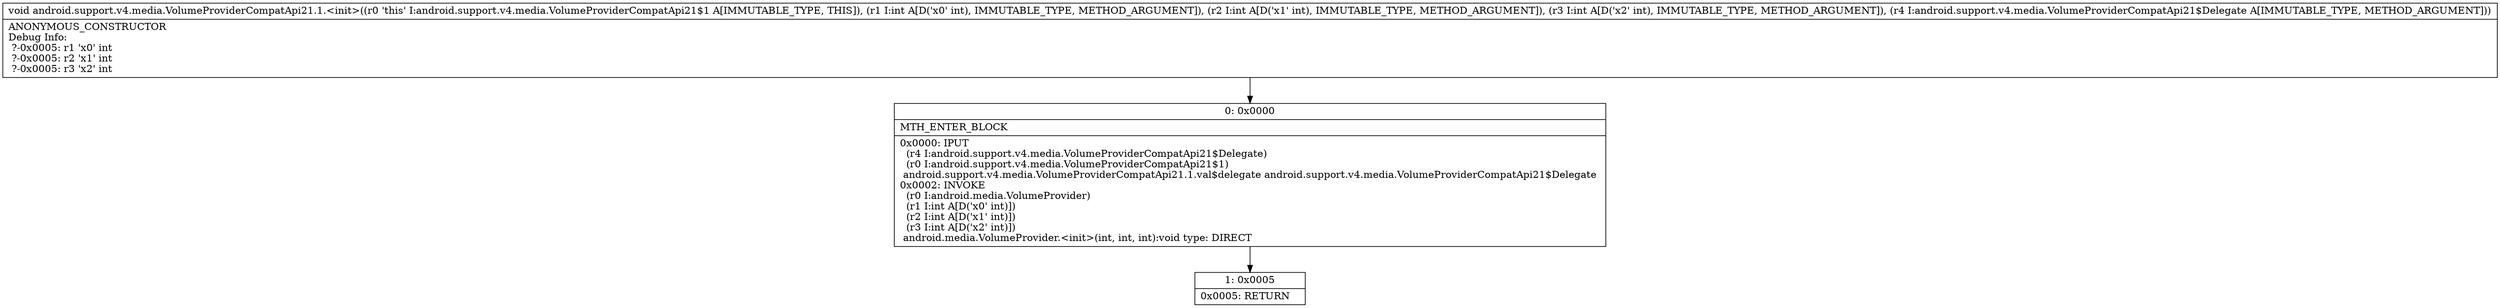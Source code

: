 digraph "CFG forandroid.support.v4.media.VolumeProviderCompatApi21.1.\<init\>(IIILandroid\/support\/v4\/media\/VolumeProviderCompatApi21$Delegate;)V" {
Node_0 [shape=record,label="{0\:\ 0x0000|MTH_ENTER_BLOCK\l|0x0000: IPUT  \l  (r4 I:android.support.v4.media.VolumeProviderCompatApi21$Delegate)\l  (r0 I:android.support.v4.media.VolumeProviderCompatApi21$1)\l android.support.v4.media.VolumeProviderCompatApi21.1.val$delegate android.support.v4.media.VolumeProviderCompatApi21$Delegate \l0x0002: INVOKE  \l  (r0 I:android.media.VolumeProvider)\l  (r1 I:int A[D('x0' int)])\l  (r2 I:int A[D('x1' int)])\l  (r3 I:int A[D('x2' int)])\l android.media.VolumeProvider.\<init\>(int, int, int):void type: DIRECT \l}"];
Node_1 [shape=record,label="{1\:\ 0x0005|0x0005: RETURN   \l}"];
MethodNode[shape=record,label="{void android.support.v4.media.VolumeProviderCompatApi21.1.\<init\>((r0 'this' I:android.support.v4.media.VolumeProviderCompatApi21$1 A[IMMUTABLE_TYPE, THIS]), (r1 I:int A[D('x0' int), IMMUTABLE_TYPE, METHOD_ARGUMENT]), (r2 I:int A[D('x1' int), IMMUTABLE_TYPE, METHOD_ARGUMENT]), (r3 I:int A[D('x2' int), IMMUTABLE_TYPE, METHOD_ARGUMENT]), (r4 I:android.support.v4.media.VolumeProviderCompatApi21$Delegate A[IMMUTABLE_TYPE, METHOD_ARGUMENT]))  | ANONYMOUS_CONSTRUCTOR\lDebug Info:\l  ?\-0x0005: r1 'x0' int\l  ?\-0x0005: r2 'x1' int\l  ?\-0x0005: r3 'x2' int\l}"];
MethodNode -> Node_0;
Node_0 -> Node_1;
}

